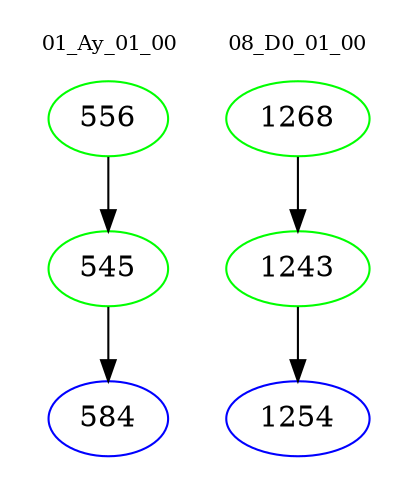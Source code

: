 digraph{
subgraph cluster_0 {
color = white
label = "01_Ay_01_00";
fontsize=10;
T0_556 [label="556", color="green"]
T0_556 -> T0_545 [color="black"]
T0_545 [label="545", color="green"]
T0_545 -> T0_584 [color="black"]
T0_584 [label="584", color="blue"]
}
subgraph cluster_1 {
color = white
label = "08_D0_01_00";
fontsize=10;
T1_1268 [label="1268", color="green"]
T1_1268 -> T1_1243 [color="black"]
T1_1243 [label="1243", color="green"]
T1_1243 -> T1_1254 [color="black"]
T1_1254 [label="1254", color="blue"]
}
}
